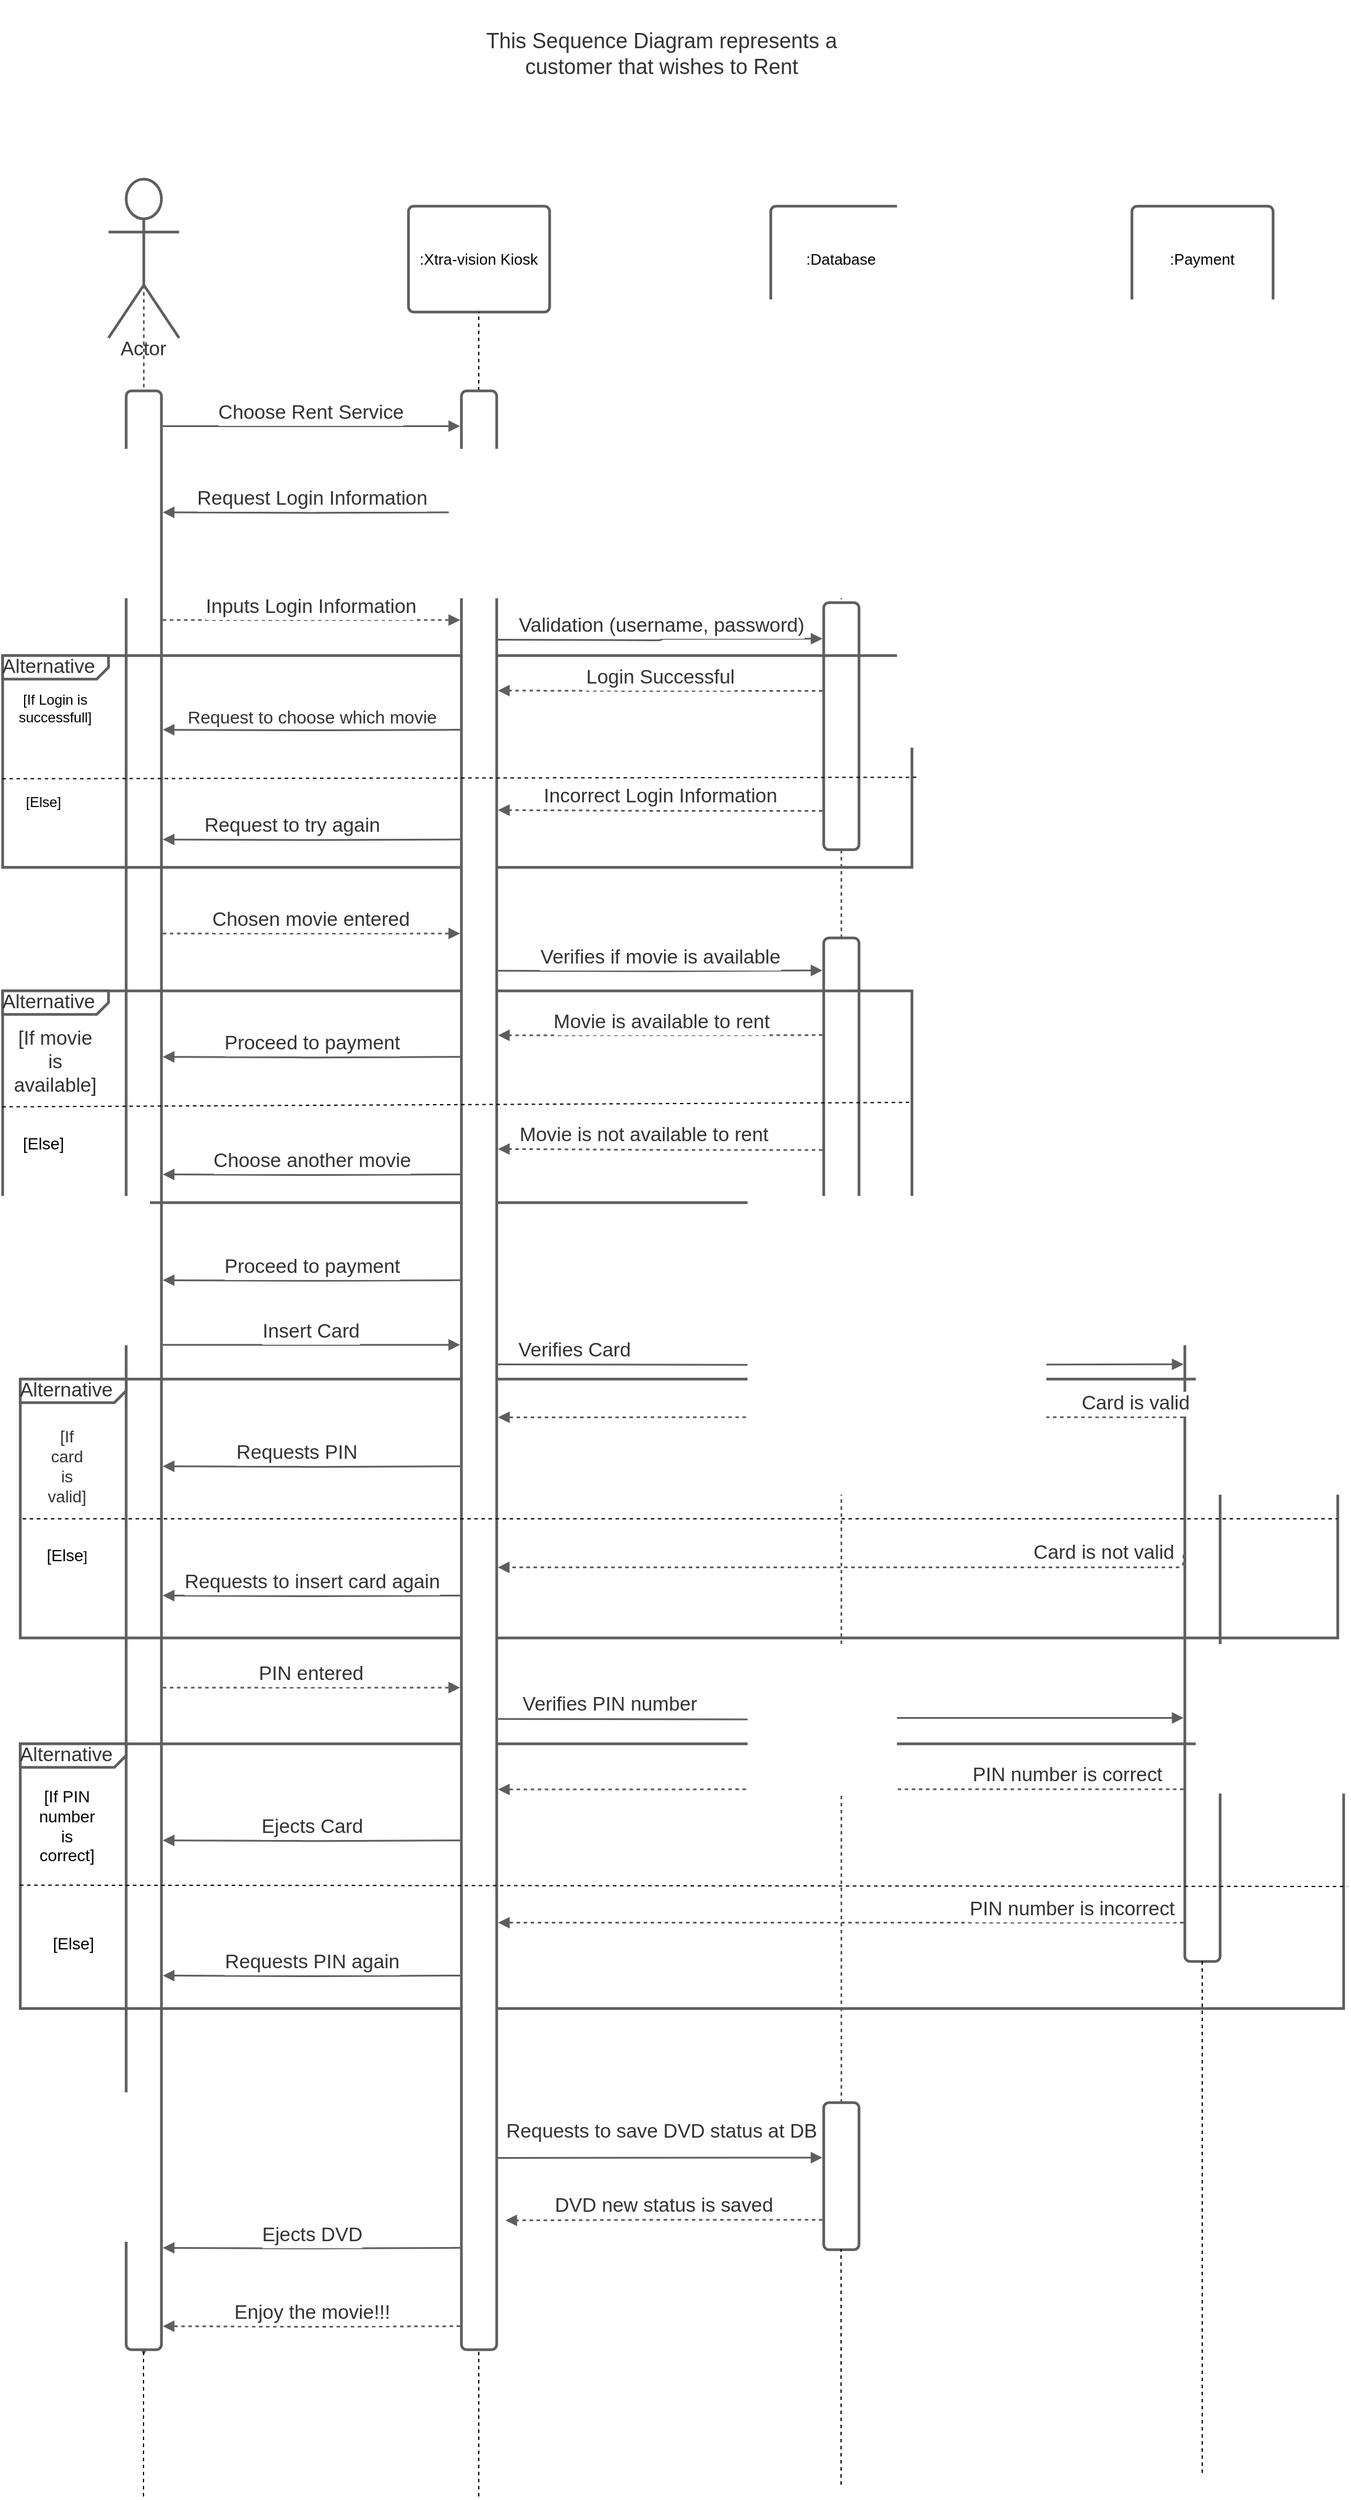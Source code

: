 <mxfile version="14.6.6" type="github">
  <diagram id="kgpKYQtTHZ0yAKxKKP6v" name="Page-1">
    <mxGraphModel dx="2156" dy="1626" grid="1" gridSize="10" guides="1" tooltips="1" connect="1" arrows="1" fold="1" page="1" pageScale="1" pageWidth="850" pageHeight="1100" math="0" shadow="0">
      <root>
        <mxCell id="0" />
        <mxCell id="1" parent="0" />
        <UserObject label="Actor" lucidchartObjectId="9_9w-782Yaau" id="YjInCq7FzNno5kgrVlnp-1">
          <mxCell style="html=1;overflow=block;blockSpacing=1;whiteSpace=wrap;shape=umlActor;labelPosition=center;verticalLabelPosition=bottom;verticalAlign=top;whiteSpace=nowrap;whiteSpace=wrap;fontSize=16.7;fontColor=#333333;spacing=0;strokeColor=#5e5e5e;strokeOpacity=100;rounded=1;absoluteArcSize=1;arcSize=9;strokeWidth=2.3;" vertex="1" parent="1">
            <mxGeometry x="-475" y="-930" width="60" height="135" as="geometry" />
          </mxCell>
        </UserObject>
        <UserObject label="" lucidchartObjectId="u.9whmpF.6Ha" id="YjInCq7FzNno5kgrVlnp-2">
          <mxCell style="html=1;jettySize=18;whiteSpace=wrap;fontSize=13;strokeColor=#5E5E5E;dashed=1;fixDash=1;strokeWidth=1.5;rounded=1;arcSize=12;edgeStyle=orthogonalEdgeStyle;startArrow=none;;endArrow=block;endFill=1;;" edge="1" parent="1">
            <mxGeometry width="100" height="100" relative="1" as="geometry">
              <Array as="points" />
              <mxPoint x="-445" y="-870" as="sourcePoint" />
              <mxPoint x="-445" y="920" as="targetPoint" />
            </mxGeometry>
          </mxCell>
        </UserObject>
        <UserObject label=":Xtra-vision Kiosk" lucidchartObjectId="v~9wE3uOgw.A" id="YjInCq7FzNno5kgrVlnp-3">
          <mxCell style="html=1;overflow=block;blockSpacing=1;whiteSpace=wrap;;whiteSpace=wrap;fontSize=13;spacing=3.8;strokeColor=#5e5e5e;strokeOpacity=100;rounded=1;absoluteArcSize=1;arcSize=9;strokeWidth=2.3;" vertex="1" parent="1">
            <mxGeometry x="-220" y="-907" width="120" height="90" as="geometry" />
          </mxCell>
        </UserObject>
        <UserObject label=":Database" lucidchartObjectId="z~9w75_wnmvG" id="YjInCq7FzNno5kgrVlnp-4">
          <mxCell style="html=1;overflow=block;blockSpacing=1;whiteSpace=wrap;;whiteSpace=wrap;fontSize=13;spacing=3.8;strokeColor=#5e5e5e;strokeOpacity=100;rounded=1;absoluteArcSize=1;arcSize=9;strokeWidth=2.3;" vertex="1" parent="1">
            <mxGeometry x="88" y="-907" width="120" height="90" as="geometry" />
          </mxCell>
        </UserObject>
        <UserObject label=":Payment" lucidchartObjectId="J~9wHdkp4-i1" id="YjInCq7FzNno5kgrVlnp-5">
          <mxCell style="html=1;overflow=block;blockSpacing=1;whiteSpace=wrap;;whiteSpace=wrap;fontSize=13;spacing=3.8;strokeColor=#5e5e5e;strokeOpacity=100;rounded=1;absoluteArcSize=1;arcSize=9;strokeWidth=2.3;" vertex="1" parent="1">
            <mxGeometry x="395" y="-907" width="120" height="90" as="geometry" />
          </mxCell>
        </UserObject>
        <UserObject label="" lucidchartObjectId="4~9wPDxjvOBf" id="YjInCq7FzNno5kgrVlnp-8">
          <mxCell style="html=1;jettySize=18;whiteSpace=wrap;fontSize=13;strokeColor=#5E5E5E;dashed=1;fixDash=1;strokeWidth=1.5;rounded=1;arcSize=12;edgeStyle=orthogonalEdgeStyle;startArrow=none;;endArrow=block;endFill=1;;exitX=0.5;exitY=1.013;exitPerimeter=0;" edge="1" parent="1" source="YjInCq7FzNno5kgrVlnp-5">
            <mxGeometry width="100" height="100" relative="1" as="geometry">
              <Array as="points" />
              <mxPoint x="455" y="580.909" as="targetPoint" />
            </mxGeometry>
          </mxCell>
        </UserObject>
        <UserObject label="" lucidchartObjectId="5~9wE0w-9JCQ" id="YjInCq7FzNno5kgrVlnp-9">
          <mxCell style="html=1;jettySize=18;whiteSpace=wrap;fontSize=13;strokeColor=#5E5E5E;dashed=1;fixDash=1;strokeWidth=1.5;rounded=1;arcSize=12;edgeStyle=orthogonalEdgeStyle;startArrow=none;;endArrow=block;endFill=1;;exitX=0.5;exitY=1.013;exitPerimeter=0;" edge="1" parent="1" source="YjInCq7FzNno5kgrVlnp-4">
            <mxGeometry width="100" height="100" relative="1" as="geometry">
              <Array as="points" />
              <mxPoint x="148" y="830" as="targetPoint" />
            </mxGeometry>
          </mxCell>
        </UserObject>
        <UserObject label="" lucidchartObjectId="Pf-wXJENqPYl" id="YjInCq7FzNno5kgrVlnp-10">
          <mxCell style="html=1;jettySize=18;whiteSpace=wrap;fontSize=13;strokeColor=#5E5E5E;strokeWidth=1.5;rounded=1;arcSize=12;edgeStyle=orthogonalEdgeStyle;startArrow=none;;endArrow=block;endFill=1;;exitX=1.038;exitY=0.018;exitPerimeter=0;entryX=-0.037;entryY=0.018;entryPerimeter=0;" edge="1" parent="1" source="YjInCq7FzNno5kgrVlnp-16">
            <mxGeometry width="100" height="100" relative="1" as="geometry">
              <Array as="points" />
              <mxPoint x="-176.11" y="-720.03" as="targetPoint" />
            </mxGeometry>
          </mxCell>
        </UserObject>
        <mxCell id="YjInCq7FzNno5kgrVlnp-11" value="Choose Rent Service" style="text;html=1;resizable=0;labelBackgroundColor=#ffffff;align=center;verticalAlign=middle;fontColor=#333333;;fontSize=16.7;" vertex="1" parent="YjInCq7FzNno5kgrVlnp-10">
          <mxGeometry relative="1" as="geometry">
            <mxPoint y="-11.5" as="offset" />
          </mxGeometry>
        </mxCell>
        <UserObject label="" lucidchartObjectId="Qg-w0~5pgMZX" id="YjInCq7FzNno5kgrVlnp-12">
          <mxCell style="html=1;jettySize=18;whiteSpace=wrap;fontSize=13;strokeColor=#5E5E5E;strokeWidth=1.5;rounded=1;arcSize=12;edgeStyle=orthogonalEdgeStyle;startArrow=none;;endArrow=block;endFill=1;;exitX=-0.037;exitY=0.062;exitPerimeter=0;entryX=1.038;entryY=0.062;entryPerimeter=0;" edge="1" parent="1" target="YjInCq7FzNno5kgrVlnp-16">
            <mxGeometry width="100" height="100" relative="1" as="geometry">
              <Array as="points" />
              <mxPoint x="-176.11" y="-646.77" as="sourcePoint" />
            </mxGeometry>
          </mxCell>
        </UserObject>
        <mxCell id="YjInCq7FzNno5kgrVlnp-13" value="Request Login Information" style="text;html=1;resizable=0;labelBackgroundColor=#ffffff;align=center;verticalAlign=middle;fontColor=#333333;;fontSize=16.7;" vertex="1" parent="YjInCq7FzNno5kgrVlnp-12">
          <mxGeometry relative="1" as="geometry">
            <mxPoint y="-11.5" as="offset" />
          </mxGeometry>
        </mxCell>
        <UserObject label="" lucidchartObjectId="oh-wNAVqxnxr" id="YjInCq7FzNno5kgrVlnp-14">
          <mxCell style="html=1;jettySize=18;whiteSpace=wrap;fontSize=13;strokeColor=#5E5E5E;dashed=1;fixDash=1;strokeWidth=1.5;rounded=1;arcSize=12;edgeStyle=orthogonalEdgeStyle;startArrow=none;;endArrow=block;endFill=1;;exitX=1.038;exitY=0.117;exitPerimeter=0;entryX=-0.037;entryY=0.117;entryPerimeter=0;" edge="1" parent="1" source="YjInCq7FzNno5kgrVlnp-16">
            <mxGeometry width="100" height="100" relative="1" as="geometry">
              <Array as="points" />
              <mxPoint x="-176.11" y="-555.195" as="targetPoint" />
            </mxGeometry>
          </mxCell>
        </UserObject>
        <mxCell id="YjInCq7FzNno5kgrVlnp-15" value="Inputs Login Information" style="text;html=1;resizable=0;labelBackgroundColor=#ffffff;align=center;verticalAlign=middle;fontColor=#333333;;fontSize=16.7;" vertex="1" parent="YjInCq7FzNno5kgrVlnp-14">
          <mxGeometry relative="1" as="geometry">
            <mxPoint y="-11.5" as="offset" />
          </mxGeometry>
        </mxCell>
        <UserObject label="" lucidchartObjectId="Qi-wgS~6JV0-" id="YjInCq7FzNno5kgrVlnp-16">
          <mxCell style="html=1;overflow=block;blockSpacing=1;whiteSpace=wrap;;whiteSpace=wrap;fontSize=13;spacing=0;strokeColor=#5e5e5e;strokeOpacity=100;rounded=1;absoluteArcSize=1;arcSize=9;strokeWidth=2.3;" vertex="1" parent="1">
            <mxGeometry x="-460" y="-750" width="30" height="1665" as="geometry" />
          </mxCell>
        </UserObject>
        <UserObject label="" lucidchartObjectId="~k-w8tPIJxp0" id="YjInCq7FzNno5kgrVlnp-18">
          <mxCell style="html=1;jettySize=18;whiteSpace=wrap;fontSize=13;strokeColor=#5E5E5E;strokeWidth=1.5;rounded=1;arcSize=12;edgeStyle=orthogonalEdgeStyle;startArrow=none;;endArrow=block;endFill=1;;exitX=1.038;exitY=0.127;exitPerimeter=0;entryX=-0.037;entryY=0.146;entryPerimeter=0;" edge="1" parent="1" target="YjInCq7FzNno5kgrVlnp-20">
            <mxGeometry width="100" height="100" relative="1" as="geometry">
              <Array as="points" />
              <mxPoint x="-143.86" y="-538.545" as="sourcePoint" />
            </mxGeometry>
          </mxCell>
        </UserObject>
        <mxCell id="YjInCq7FzNno5kgrVlnp-19" value="Validation (username, password)" style="text;html=1;resizable=0;labelBackgroundColor=#ffffff;align=center;verticalAlign=middle;fontColor=#333333;;fontSize=16.7;" vertex="1" parent="YjInCq7FzNno5kgrVlnp-18">
          <mxGeometry relative="1" as="geometry">
            <mxPoint y="-12.295" as="offset" />
          </mxGeometry>
        </mxCell>
        <UserObject label="" lucidchartObjectId="hl-wODaBG6vW" id="YjInCq7FzNno5kgrVlnp-20">
          <mxCell style="html=1;overflow=block;blockSpacing=1;whiteSpace=wrap;;whiteSpace=wrap;fontSize=13;spacing=0;strokeColor=#5e5e5e;strokeOpacity=100;rounded=1;absoluteArcSize=1;arcSize=9;strokeWidth=2.3;" vertex="1" parent="1">
            <mxGeometry x="133" y="-570" width="30" height="210" as="geometry" />
          </mxCell>
        </UserObject>
        <UserObject label="" lucidchartObjectId="0u-wB_xqbH2T" id="YjInCq7FzNno5kgrVlnp-21">
          <mxCell style="html=1;jettySize=18;whiteSpace=wrap;fontSize=13;strokeColor=#5E5E5E;dashed=1;fixDash=1;strokeWidth=1.5;rounded=1;arcSize=12;edgeStyle=orthogonalEdgeStyle;startArrow=none;;endArrow=block;endFill=1;;exitX=-0.037;exitY=0.357;exitPerimeter=0;entryX=1.038;entryY=0.153;entryPerimeter=0;" edge="1" parent="1" source="YjInCq7FzNno5kgrVlnp-20">
            <mxGeometry width="100" height="100" relative="1" as="geometry">
              <Array as="points" />
              <mxPoint x="-143.86" y="-495.255" as="targetPoint" />
            </mxGeometry>
          </mxCell>
        </UserObject>
        <mxCell id="YjInCq7FzNno5kgrVlnp-22" value="Login Successful" style="text;html=1;resizable=0;labelBackgroundColor=#ffffff;align=center;verticalAlign=middle;fontColor=#333333;;fontSize=16.7;" vertex="1" parent="YjInCq7FzNno5kgrVlnp-21">
          <mxGeometry relative="1" as="geometry">
            <mxPoint y="-11.725" as="offset" />
          </mxGeometry>
        </mxCell>
        <UserObject label="&lt;font style=&quot;font-size: 18px&quot;&gt;This Sequence Diagram represents a customer that wishes to Rent&lt;/font&gt;" lucidchartObjectId="bA-wafsXqQEm" id="YjInCq7FzNno5kgrVlnp-23">
          <mxCell style="html=1;overflow=block;blockSpacing=1;whiteSpace=wrap;;whiteSpace=wrap;fontSize=16.7;fontColor=#333333;spacing=3.8;strokeOpacity=0;fillOpacity=0;rounded=1;absoluteArcSize=1;arcSize=9;fillColor=#ffffff;strokeWidth=2.3;" vertex="1" parent="1">
            <mxGeometry x="-172" y="-1080" width="335" height="88" as="geometry" />
          </mxCell>
        </UserObject>
        <UserObject label="" lucidchartObjectId="lC-wPXK1LYcp" id="YjInCq7FzNno5kgrVlnp-24">
          <mxCell style="html=1;jettySize=18;whiteSpace=wrap;fontSize=13;strokeColor=#5E5E5E;strokeWidth=1.5;rounded=1;arcSize=12;edgeStyle=orthogonalEdgeStyle;startArrow=none;;endArrow=block;endFill=1;;exitX=-0.037;exitY=0.173;exitPerimeter=0;entryX=1.038;entryY=0.173;entryPerimeter=0;" edge="1" parent="1" target="YjInCq7FzNno5kgrVlnp-16">
            <mxGeometry width="100" height="100" relative="1" as="geometry">
              <Array as="points" />
              <mxPoint x="-176.11" y="-461.955" as="sourcePoint" />
            </mxGeometry>
          </mxCell>
        </UserObject>
        <mxCell id="YjInCq7FzNno5kgrVlnp-25" value="Request to choose which movie" style="text;html=1;resizable=0;labelBackgroundColor=#ffffff;align=center;verticalAlign=middle;fontColor=#333333;;fontSize=15;" vertex="1" parent="YjInCq7FzNno5kgrVlnp-24">
          <mxGeometry relative="1" as="geometry">
            <mxPoint y="-11.5" as="offset" />
          </mxGeometry>
        </mxCell>
        <UserObject label="Alternative" lucidchartObjectId="aD-wXYarCy~Q" id="YjInCq7FzNno5kgrVlnp-26">
          <mxCell style="html=1;overflow=block;blockSpacing=1;whiteSpace=wrap;shape=mxgraph.sysml.package2;xSize=90;overflow=fill;whiteSpace=wrap;fontSize=16.7;fontColor=#333333;align=left;spacing=0;strokeColor=#5e5e5e;strokeOpacity=100;rounded=1;absoluteArcSize=1;arcSize=9;strokeWidth=2.3;" vertex="1" parent="1">
            <mxGeometry x="-565" y="-525" width="773" height="180" as="geometry" />
          </mxCell>
        </UserObject>
        <UserObject label="" lucidchartObjectId="nF-wv4am~fiK" id="YjInCq7FzNno5kgrVlnp-27">
          <mxCell style="html=1;jettySize=18;whiteSpace=wrap;fontSize=13;strokeColor=#5E5E5E;dashed=1;fixDash=1;strokeWidth=1.5;rounded=1;arcSize=12;edgeStyle=orthogonalEdgeStyle;startArrow=none;;endArrow=block;endFill=1;;exitX=-0.037;exitY=0.843;exitPerimeter=0;entryX=1.038;entryY=0.214;entryPerimeter=0;" edge="1" parent="1" source="YjInCq7FzNno5kgrVlnp-20">
            <mxGeometry width="100" height="100" relative="1" as="geometry">
              <Array as="points" />
              <mxPoint x="-143.86" y="-393.69" as="targetPoint" />
            </mxGeometry>
          </mxCell>
        </UserObject>
        <mxCell id="YjInCq7FzNno5kgrVlnp-28" value="Incorrect Login Information" style="text;html=1;resizable=0;labelBackgroundColor=#ffffff;align=center;verticalAlign=middle;fontColor=#333333;;fontSize=16.7;" vertex="1" parent="YjInCq7FzNno5kgrVlnp-27">
          <mxGeometry relative="1" as="geometry">
            <mxPoint y="-12.22" as="offset" />
          </mxGeometry>
        </mxCell>
        <UserObject label="" lucidchartObjectId="0F-w57s99xE0" id="YjInCq7FzNno5kgrVlnp-29">
          <mxCell style="html=1;jettySize=18;whiteSpace=wrap;fontSize=13;strokeColor=#5E5E5E;strokeWidth=1.5;rounded=1;arcSize=12;edgeStyle=orthogonalEdgeStyle;startArrow=none;;endArrow=block;endFill=1;;exitX=-0.037;exitY=0.229;exitPerimeter=0;entryX=1.038;entryY=0.229;entryPerimeter=0;" edge="1" parent="1" target="YjInCq7FzNno5kgrVlnp-16">
            <mxGeometry width="100" height="100" relative="1" as="geometry">
              <Array as="points" />
              <mxPoint x="-176.11" y="-368.715" as="sourcePoint" />
            </mxGeometry>
          </mxCell>
        </UserObject>
        <mxCell id="YjInCq7FzNno5kgrVlnp-30" value="Request to try again" style="text;html=1;resizable=0;labelBackgroundColor=#ffffff;align=center;verticalAlign=middle;fontColor=#333333;;fontSize=16.7;" vertex="1" parent="YjInCq7FzNno5kgrVlnp-29">
          <mxGeometry x="0.132" relative="1" as="geometry">
            <mxPoint y="-11.5" as="offset" />
          </mxGeometry>
        </mxCell>
        <UserObject label="" lucidchartObjectId="6E~wUumvcBpr" id="YjInCq7FzNno5kgrVlnp-31">
          <mxCell style="html=1;jettySize=18;whiteSpace=wrap;fontSize=13;strokeColor=#5E5E5E;dashed=1;fixDash=1;strokeWidth=1.5;rounded=1;arcSize=12;edgeStyle=orthogonalEdgeStyle;startArrow=none;;endArrow=block;endFill=1;;exitX=1.038;exitY=0.277;exitPerimeter=0;entryX=-0.037;entryY=0.277;entryPerimeter=0;" edge="1" parent="1" source="YjInCq7FzNno5kgrVlnp-16">
            <mxGeometry width="100" height="100" relative="1" as="geometry">
              <Array as="points" />
              <mxPoint x="-176.11" y="-288.795" as="targetPoint" />
            </mxGeometry>
          </mxCell>
        </UserObject>
        <mxCell id="YjInCq7FzNno5kgrVlnp-32" value="Chosen movie entered" style="text;html=1;resizable=0;labelBackgroundColor=#ffffff;align=center;verticalAlign=middle;fontColor=#333333;;fontSize=16.7;" vertex="1" parent="YjInCq7FzNno5kgrVlnp-31">
          <mxGeometry relative="1" as="geometry">
            <mxPoint y="-11.5" as="offset" />
          </mxGeometry>
        </mxCell>
        <UserObject label="" lucidchartObjectId="fH~w.xib~mgK" id="YjInCq7FzNno5kgrVlnp-33">
          <mxCell style="html=1;overflow=block;blockSpacing=1;whiteSpace=wrap;;whiteSpace=wrap;fontSize=13;spacing=0;strokeColor=#5e5e5e;strokeOpacity=100;rounded=1;absoluteArcSize=1;arcSize=9;strokeWidth=2.3;" vertex="1" parent="1">
            <mxGeometry x="133" y="-285" width="30" height="240" as="geometry" />
          </mxCell>
        </UserObject>
        <UserObject label="" lucidchartObjectId="JH~weKY2V0Eh" id="YjInCq7FzNno5kgrVlnp-34">
          <mxCell style="html=1;jettySize=18;whiteSpace=wrap;fontSize=13;strokeColor=#5E5E5E;strokeWidth=1.5;rounded=1;arcSize=12;edgeStyle=orthogonalEdgeStyle;startArrow=none;;endArrow=block;endFill=1;;exitX=1.038;exitY=0.296;exitPerimeter=0;entryX=-0.037;entryY=0.115;entryPerimeter=0;" edge="1" parent="1" target="YjInCq7FzNno5kgrVlnp-33">
            <mxGeometry width="100" height="100" relative="1" as="geometry">
              <Array as="points" />
              <mxPoint x="-143.86" y="-257.16" as="sourcePoint" />
            </mxGeometry>
          </mxCell>
        </UserObject>
        <mxCell id="YjInCq7FzNno5kgrVlnp-35" value="Verifies if movie is available " style="text;html=1;resizable=0;labelBackgroundColor=#ffffff;align=center;verticalAlign=middle;fontColor=#333333;;fontSize=16.7;" vertex="1" parent="YjInCq7FzNno5kgrVlnp-34">
          <mxGeometry relative="1" as="geometry">
            <mxPoint y="-11.74" as="offset" />
          </mxGeometry>
        </mxCell>
        <UserObject label="" lucidchartObjectId="xJ~wKqACJcc8" id="YjInCq7FzNno5kgrVlnp-36">
          <mxCell style="html=1;jettySize=18;whiteSpace=wrap;fontSize=13;strokeColor=#5E5E5E;dashed=1;fixDash=1;strokeWidth=1.5;rounded=1;arcSize=12;edgeStyle=orthogonalEdgeStyle;startArrow=none;;endArrow=block;endFill=1;;exitX=-0.037;exitY=0.344;exitPerimeter=0;entryX=1.038;entryY=0.329;entryPerimeter=0;" edge="1" parent="1" source="YjInCq7FzNno5kgrVlnp-33">
            <mxGeometry width="100" height="100" relative="1" as="geometry">
              <Array as="points" />
              <mxPoint x="-143.86" y="-202.215" as="targetPoint" />
            </mxGeometry>
          </mxCell>
        </UserObject>
        <mxCell id="YjInCq7FzNno5kgrVlnp-37" value="Movie is available to rent" style="text;html=1;resizable=0;labelBackgroundColor=#ffffff;align=center;verticalAlign=middle;fontColor=#333333;;fontSize=16.7;" vertex="1" parent="YjInCq7FzNno5kgrVlnp-36">
          <mxGeometry relative="1" as="geometry">
            <mxPoint y="-11.725" as="offset" />
          </mxGeometry>
        </mxCell>
        <UserObject label="" lucidchartObjectId="bK~w7Ken6ntk" id="YjInCq7FzNno5kgrVlnp-38">
          <mxCell style="html=1;jettySize=18;whiteSpace=wrap;fontSize=13;strokeColor=#5E5E5E;strokeWidth=1.5;rounded=1;arcSize=12;edgeStyle=orthogonalEdgeStyle;startArrow=none;;endArrow=block;endFill=1;;exitX=-0.037;exitY=0.34;exitPerimeter=0;entryX=1.038;entryY=0.34;entryPerimeter=0;" edge="1" parent="1" target="YjInCq7FzNno5kgrVlnp-16">
            <mxGeometry width="100" height="100" relative="1" as="geometry">
              <Array as="points" />
              <mxPoint x="-176.11" y="-183.9" as="sourcePoint" />
            </mxGeometry>
          </mxCell>
        </UserObject>
        <mxCell id="YjInCq7FzNno5kgrVlnp-39" value="Proceed to payment" style="text;html=1;resizable=0;labelBackgroundColor=#ffffff;align=center;verticalAlign=middle;fontColor=#333333;;fontSize=16.7;" vertex="1" parent="YjInCq7FzNno5kgrVlnp-38">
          <mxGeometry relative="1" as="geometry">
            <mxPoint y="-11.5" as="offset" />
          </mxGeometry>
        </mxCell>
        <UserObject label="Alternative" lucidchartObjectId="3K~wboFj51RD" id="YjInCq7FzNno5kgrVlnp-40">
          <mxCell style="html=1;overflow=block;blockSpacing=1;whiteSpace=wrap;shape=mxgraph.sysml.package2;xSize=90;overflow=fill;whiteSpace=wrap;fontSize=16.7;fontColor=#333333;align=left;spacing=0;strokeColor=#5e5e5e;strokeOpacity=100;rounded=1;absoluteArcSize=1;arcSize=9;strokeWidth=2.3;" vertex="1" parent="1">
            <mxGeometry x="-565" y="-240" width="773" height="180" as="geometry" />
          </mxCell>
        </UserObject>
        <UserObject label="" lucidchartObjectId="~L~w55kyzB.O" id="YjInCq7FzNno5kgrVlnp-41">
          <mxCell style="html=1;jettySize=18;whiteSpace=wrap;fontSize=13;strokeColor=#5E5E5E;dashed=1;fixDash=1;strokeWidth=1.5;rounded=1;arcSize=12;edgeStyle=orthogonalEdgeStyle;startArrow=none;;endArrow=block;endFill=1;;exitX=-0.038;exitY=0.751;exitPerimeter=0;entryX=1.038;entryY=0.387;entryPerimeter=0;" edge="1" parent="1" source="YjInCq7FzNno5kgrVlnp-33">
            <mxGeometry width="100" height="100" relative="1" as="geometry">
              <Array as="points" />
              <mxPoint x="-143.86" y="-105.645" as="targetPoint" />
            </mxGeometry>
          </mxCell>
        </UserObject>
        <mxCell id="YjInCq7FzNno5kgrVlnp-42" value="Movie is not available to rent" style="text;html=1;resizable=0;labelBackgroundColor=#ffffff;align=center;verticalAlign=middle;fontColor=#333333;;fontSize=16.7;" vertex="1" parent="YjInCq7FzNno5kgrVlnp-41">
          <mxGeometry x="0.1" relative="1" as="geometry">
            <mxPoint y="-12.385" as="offset" />
          </mxGeometry>
        </mxCell>
        <UserObject label="" lucidchartObjectId="IM~wwq._YTGL" id="YjInCq7FzNno5kgrVlnp-43">
          <mxCell style="html=1;jettySize=18;whiteSpace=wrap;fontSize=13;strokeColor=#5E5E5E;strokeWidth=1.5;rounded=1;arcSize=12;edgeStyle=orthogonalEdgeStyle;startArrow=none;;endArrow=block;endFill=1;;exitX=-0.037;exitY=0.4;exitPerimeter=0;entryX=1.038;entryY=0.4;entryPerimeter=0;" edge="1" parent="1" target="YjInCq7FzNno5kgrVlnp-16">
            <mxGeometry width="100" height="100" relative="1" as="geometry">
              <Array as="points" />
              <mxPoint x="-176.11" y="-84.0" as="sourcePoint" />
            </mxGeometry>
          </mxCell>
        </UserObject>
        <mxCell id="YjInCq7FzNno5kgrVlnp-44" value="Choose another movie" style="text;html=1;resizable=0;labelBackgroundColor=#ffffff;align=center;verticalAlign=middle;fontColor=#333333;;fontSize=16.7;" vertex="1" parent="YjInCq7FzNno5kgrVlnp-43">
          <mxGeometry relative="1" as="geometry">
            <mxPoint y="-11.5" as="offset" />
          </mxGeometry>
        </mxCell>
        <UserObject label="" lucidchartObjectId="YR~wuVfenJom" id="YjInCq7FzNno5kgrVlnp-45">
          <mxCell style="html=1;overflow=block;blockSpacing=1;whiteSpace=wrap;;whiteSpace=wrap;fontSize=13;spacing=0;strokeColor=#5e5e5e;strokeOpacity=100;rounded=1;absoluteArcSize=1;arcSize=9;strokeWidth=2.3;" vertex="1" parent="1">
            <mxGeometry x="440" y="-15" width="30" height="600" as="geometry" />
          </mxCell>
        </UserObject>
        <UserObject label="" lucidchartObjectId="ZW~wl5q4jIj2" id="YjInCq7FzNno5kgrVlnp-46">
          <mxCell style="html=1;jettySize=18;whiteSpace=wrap;fontSize=13;strokeColor=#5E5E5E;strokeWidth=1.5;rounded=1;arcSize=12;edgeStyle=orthogonalEdgeStyle;startArrow=none;;endArrow=block;endFill=1;;exitX=-0.037;exitY=0.454;exitPerimeter=0;entryX=1.038;entryY=0.454;entryPerimeter=0;" edge="1" parent="1" target="YjInCq7FzNno5kgrVlnp-16">
            <mxGeometry width="100" height="100" relative="1" as="geometry">
              <Array as="points" />
              <mxPoint x="-176.11" y="5.91" as="sourcePoint" />
            </mxGeometry>
          </mxCell>
        </UserObject>
        <mxCell id="YjInCq7FzNno5kgrVlnp-47" value="Proceed to payment" style="text;html=1;resizable=0;labelBackgroundColor=#ffffff;align=center;verticalAlign=middle;fontColor=#333333;;fontSize=16.7;" vertex="1" parent="YjInCq7FzNno5kgrVlnp-46">
          <mxGeometry relative="1" as="geometry">
            <mxPoint y="-11.5" as="offset" />
          </mxGeometry>
        </mxCell>
        <UserObject label="" lucidchartObjectId="iX~wwtWk2rkA" id="YjInCq7FzNno5kgrVlnp-48">
          <mxCell style="html=1;jettySize=18;whiteSpace=wrap;fontSize=13;strokeColor=#5E5E5E;strokeWidth=1.5;rounded=1;arcSize=12;edgeStyle=orthogonalEdgeStyle;startArrow=none;;endArrow=block;endFill=1;;exitX=1.038;exitY=0.487;exitPerimeter=0;entryX=-0.037;entryY=0.487;entryPerimeter=0;" edge="1" parent="1" source="YjInCq7FzNno5kgrVlnp-16">
            <mxGeometry width="100" height="100" relative="1" as="geometry">
              <Array as="points" />
              <mxPoint x="-176.11" y="60.855" as="targetPoint" />
            </mxGeometry>
          </mxCell>
        </UserObject>
        <mxCell id="YjInCq7FzNno5kgrVlnp-49" value="Insert Card" style="text;html=1;resizable=0;labelBackgroundColor=#ffffff;align=center;verticalAlign=middle;fontColor=#333333;;fontSize=16.7;" vertex="1" parent="YjInCq7FzNno5kgrVlnp-48">
          <mxGeometry relative="1" as="geometry">
            <mxPoint y="-11.5" as="offset" />
          </mxGeometry>
        </mxCell>
        <UserObject label="" lucidchartObjectId="7X~wE3h9DxwC" id="YjInCq7FzNno5kgrVlnp-50">
          <mxCell style="html=1;jettySize=18;whiteSpace=wrap;fontSize=13;strokeColor=#5E5E5E;strokeWidth=1.5;rounded=1;arcSize=12;edgeStyle=orthogonalEdgeStyle;startArrow=none;;endArrow=block;endFill=1;;exitX=1.038;exitY=0.497;exitPerimeter=0;entryX=-0.037;entryY=0.154;entryPerimeter=0;" edge="1" parent="1" target="YjInCq7FzNno5kgrVlnp-45">
            <mxGeometry width="100" height="100" relative="1" as="geometry">
              <Array as="points" />
              <mxPoint x="-143.86" y="77.505" as="sourcePoint" />
            </mxGeometry>
          </mxCell>
        </UserObject>
        <mxCell id="YjInCq7FzNno5kgrVlnp-51" value="Verifies Card" style="text;html=1;resizable=0;labelBackgroundColor=#ffffff;align=center;verticalAlign=middle;fontColor=#333333;;fontSize=16.7;" vertex="1" parent="YjInCq7FzNno5kgrVlnp-50">
          <mxGeometry x="-0.779" relative="1" as="geometry">
            <mxPoint y="-11.605" as="offset" />
          </mxGeometry>
        </mxCell>
        <UserObject label="" lucidchartObjectId="xY~wrSp.H-TZ" id="YjInCq7FzNno5kgrVlnp-52">
          <mxCell style="html=1;jettySize=18;whiteSpace=wrap;fontSize=13;strokeColor=#5E5E5E;dashed=1;fixDash=1;strokeWidth=1.5;rounded=1;arcSize=12;edgeStyle=orthogonalEdgeStyle;startArrow=none;;endArrow=block;endFill=1;;exitX=-0.037;exitY=0.229;exitPerimeter=0;entryX=1.038;entryY=0.524;entryPerimeter=0;" edge="1" parent="1" source="YjInCq7FzNno5kgrVlnp-45">
            <mxGeometry width="100" height="100" relative="1" as="geometry">
              <Array as="points" />
              <mxPoint x="-143.86" y="122.46" as="targetPoint" />
            </mxGeometry>
          </mxCell>
        </UserObject>
        <mxCell id="YjInCq7FzNno5kgrVlnp-53" value="Card is valid" style="text;html=1;resizable=0;labelBackgroundColor=#ffffff;align=center;verticalAlign=middle;fontColor=#333333;;fontSize=16.7;" vertex="1" parent="YjInCq7FzNno5kgrVlnp-52">
          <mxGeometry x="-0.859" relative="1" as="geometry">
            <mxPoint y="-11.56" as="offset" />
          </mxGeometry>
        </mxCell>
        <UserObject label="" lucidchartObjectId="F3~wS53R.gRu" id="YjInCq7FzNno5kgrVlnp-54">
          <mxCell style="html=1;jettySize=18;whiteSpace=wrap;fontSize=13;strokeColor=#5E5E5E;strokeWidth=1.5;rounded=1;arcSize=12;edgeStyle=orthogonalEdgeStyle;startArrow=none;;endArrow=block;endFill=1;;exitX=-0.037;exitY=0.549;exitPerimeter=0;entryX=1.038;entryY=0.549;entryPerimeter=0;" edge="1" parent="1" target="YjInCq7FzNno5kgrVlnp-16">
            <mxGeometry width="100" height="100" relative="1" as="geometry">
              <Array as="points" />
              <mxPoint x="-176.11" y="164.085" as="sourcePoint" />
            </mxGeometry>
          </mxCell>
        </UserObject>
        <mxCell id="YjInCq7FzNno5kgrVlnp-55" value="Requests PIN" style="text;html=1;resizable=0;labelBackgroundColor=#ffffff;align=center;verticalAlign=middle;fontColor=#333333;;fontSize=16.7;" vertex="1" parent="YjInCq7FzNno5kgrVlnp-54">
          <mxGeometry x="0.107" relative="1" as="geometry">
            <mxPoint y="-11.5" as="offset" />
          </mxGeometry>
        </mxCell>
        <UserObject label="Alternative" lucidchartObjectId="a4~w1sAq57L." id="YjInCq7FzNno5kgrVlnp-56">
          <mxCell style="html=1;overflow=block;blockSpacing=1;whiteSpace=wrap;shape=mxgraph.sysml.package2;xSize=90;overflow=fill;whiteSpace=wrap;fontSize=16.7;fontColor=#333333;align=left;spacing=0;strokeColor=#5e5e5e;strokeOpacity=100;rounded=1;absoluteArcSize=1;arcSize=9;strokeWidth=2.3;" vertex="1" parent="1">
            <mxGeometry x="-550" y="90" width="1120" height="220" as="geometry" />
          </mxCell>
        </UserObject>
        <UserObject label="" lucidchartObjectId="J4~wa3uGmMQg" id="YjInCq7FzNno5kgrVlnp-57">
          <mxCell style="html=1;jettySize=18;whiteSpace=wrap;fontSize=13;strokeColor=#5E5E5E;dashed=1;fixDash=1;strokeWidth=1.5;rounded=1;arcSize=12;edgeStyle=orthogonalEdgeStyle;startArrow=none;;endArrow=block;endFill=1;;exitX=-0.037;exitY=0.424;exitPerimeter=0;" edge="1" parent="1" source="YjInCq7FzNno5kgrVlnp-45">
            <mxGeometry width="100" height="100" relative="1" as="geometry">
              <Array as="points">
                <mxPoint x="439" y="250" />
              </Array>
              <mxPoint x="-144" y="250" as="targetPoint" />
            </mxGeometry>
          </mxCell>
        </UserObject>
        <mxCell id="YjInCq7FzNno5kgrVlnp-58" value="Card is not valid" style="text;html=1;resizable=0;labelBackgroundColor=#ffffff;align=center;verticalAlign=middle;fontColor=#333333;;fontSize=16.7;" vertex="1" parent="YjInCq7FzNno5kgrVlnp-57">
          <mxGeometry x="-0.777" relative="1" as="geometry">
            <mxPoint x="-13" y="-12" as="offset" />
          </mxGeometry>
        </mxCell>
        <UserObject label="" lucidchartObjectId="j5~wgH0q3EIZ" id="YjInCq7FzNno5kgrVlnp-59">
          <mxCell style="html=1;jettySize=18;whiteSpace=wrap;fontSize=13;strokeColor=#5E5E5E;strokeWidth=1.5;rounded=1;arcSize=12;edgeStyle=orthogonalEdgeStyle;startArrow=none;;endArrow=block;endFill=1;;exitX=-0.037;exitY=0.615;exitPerimeter=0;entryX=1.038;entryY=0.615;entryPerimeter=0;" edge="1" parent="1" target="YjInCq7FzNno5kgrVlnp-16">
            <mxGeometry width="100" height="100" relative="1" as="geometry">
              <Array as="points" />
              <mxPoint x="-176.11" y="273.975" as="sourcePoint" />
            </mxGeometry>
          </mxCell>
        </UserObject>
        <mxCell id="YjInCq7FzNno5kgrVlnp-60" value="Requests to insert card again" style="text;html=1;resizable=0;labelBackgroundColor=#ffffff;align=center;verticalAlign=middle;fontColor=#333333;;fontSize=16.7;" vertex="1" parent="YjInCq7FzNno5kgrVlnp-59">
          <mxGeometry relative="1" as="geometry">
            <mxPoint y="-11.5" as="offset" />
          </mxGeometry>
        </mxCell>
        <UserObject label="" lucidchartObjectId="Q6~wFbMCy4NI" id="YjInCq7FzNno5kgrVlnp-61">
          <mxCell style="html=1;jettySize=18;whiteSpace=wrap;fontSize=13;strokeColor=#5E5E5E;dashed=1;fixDash=1;strokeWidth=1.5;rounded=1;arcSize=12;edgeStyle=orthogonalEdgeStyle;startArrow=none;;endArrow=block;endFill=1;;exitX=1.038;exitY=0.662;exitPerimeter=0;entryX=-0.037;entryY=0.662;entryPerimeter=0;" edge="1" parent="1" source="YjInCq7FzNno5kgrVlnp-16">
            <mxGeometry width="100" height="100" relative="1" as="geometry">
              <Array as="points" />
              <mxPoint x="-176.11" y="352.23" as="targetPoint" />
            </mxGeometry>
          </mxCell>
        </UserObject>
        <mxCell id="YjInCq7FzNno5kgrVlnp-62" value="PIN entered" style="text;html=1;resizable=0;labelBackgroundColor=#ffffff;align=center;verticalAlign=middle;fontColor=#333333;;fontSize=16.7;" vertex="1" parent="YjInCq7FzNno5kgrVlnp-61">
          <mxGeometry relative="1" as="geometry">
            <mxPoint y="-11.5" as="offset" />
          </mxGeometry>
        </mxCell>
        <UserObject label="" lucidchartObjectId="m8~wVRhVfkbT" id="YjInCq7FzNno5kgrVlnp-63">
          <mxCell style="html=1;jettySize=18;whiteSpace=wrap;fontSize=13;strokeColor=#5E5E5E;strokeWidth=1.5;rounded=1;arcSize=12;edgeStyle=orthogonalEdgeStyle;startArrow=none;;endArrow=block;endFill=1;;exitX=1.038;exitY=0.678;exitPerimeter=0;entryX=-0.037;entryY=0.655;entryPerimeter=0;" edge="1" parent="1" target="YjInCq7FzNno5kgrVlnp-45">
            <mxGeometry width="100" height="100" relative="1" as="geometry">
              <Array as="points" />
              <mxPoint x="-143.86" y="378.87" as="sourcePoint" />
            </mxGeometry>
          </mxCell>
        </UserObject>
        <mxCell id="YjInCq7FzNno5kgrVlnp-64" value="Verifies PIN number" style="text;html=1;resizable=0;labelBackgroundColor=#ffffff;align=center;verticalAlign=middle;fontColor=#333333;;fontSize=16.7;" vertex="1" parent="YjInCq7FzNno5kgrVlnp-63">
          <mxGeometry x="-0.677" relative="1" as="geometry">
            <mxPoint y="-12.37" as="offset" />
          </mxGeometry>
        </mxCell>
        <UserObject label="" lucidchartObjectId="q9~wgoi3ZzFb" id="YjInCq7FzNno5kgrVlnp-65">
          <mxCell style="html=1;jettySize=18;whiteSpace=wrap;fontSize=13;strokeColor=#5E5E5E;dashed=1;fixDash=1;strokeWidth=1.5;rounded=1;arcSize=12;edgeStyle=orthogonalEdgeStyle;startArrow=none;;endArrow=block;endFill=1;;exitX=-0.037;exitY=0.756;exitPerimeter=0;entryX=1.038;entryY=0.714;entryPerimeter=0;" edge="1" parent="1" source="YjInCq7FzNno5kgrVlnp-45">
            <mxGeometry width="100" height="100" relative="1" as="geometry">
              <Array as="points" />
              <mxPoint x="-143.86" y="438.81" as="targetPoint" />
            </mxGeometry>
          </mxCell>
        </UserObject>
        <mxCell id="YjInCq7FzNno5kgrVlnp-66" value="PIN number is correct" style="text;html=1;resizable=0;labelBackgroundColor=#ffffff;align=center;verticalAlign=middle;fontColor=#333333;;fontSize=16.7;" vertex="1" parent="YjInCq7FzNno5kgrVlnp-65">
          <mxGeometry x="-0.661" relative="1" as="geometry">
            <mxPoint y="-11.71" as="offset" />
          </mxGeometry>
        </mxCell>
        <UserObject label="" lucidchartObjectId="k-~wWxXViHJf" id="YjInCq7FzNno5kgrVlnp-67">
          <mxCell style="html=1;jettySize=18;whiteSpace=wrap;fontSize=13;strokeColor=#5E5E5E;strokeWidth=1.5;rounded=1;arcSize=12;edgeStyle=orthogonalEdgeStyle;startArrow=none;;endArrow=block;endFill=1;;exitX=-0.037;exitY=0.74;exitPerimeter=0;entryX=1.038;entryY=0.74;entryPerimeter=0;" edge="1" parent="1" target="YjInCq7FzNno5kgrVlnp-16">
            <mxGeometry width="100" height="100" relative="1" as="geometry">
              <Array as="points" />
              <mxPoint x="-176.11" y="482.1" as="sourcePoint" />
            </mxGeometry>
          </mxCell>
        </UserObject>
        <mxCell id="YjInCq7FzNno5kgrVlnp-68" value="Ejects Card" style="text;html=1;resizable=0;labelBackgroundColor=#ffffff;align=center;verticalAlign=middle;fontColor=#333333;;fontSize=16.7;" vertex="1" parent="YjInCq7FzNno5kgrVlnp-67">
          <mxGeometry relative="1" as="geometry">
            <mxPoint y="-11.5" as="offset" />
          </mxGeometry>
        </mxCell>
        <UserObject label="Alternative" lucidchartObjectId="a_~wV02PiwVt" id="YjInCq7FzNno5kgrVlnp-69">
          <mxCell style="html=1;overflow=block;blockSpacing=1;whiteSpace=wrap;shape=mxgraph.sysml.package2;xSize=90;overflow=fill;whiteSpace=wrap;fontSize=16.7;fontColor=#333333;align=left;spacing=0;strokeColor=#5e5e5e;strokeOpacity=100;rounded=1;absoluteArcSize=1;arcSize=9;strokeWidth=2.3;" vertex="1" parent="1">
            <mxGeometry x="-550" y="400" width="1125" height="225" as="geometry" />
          </mxCell>
        </UserObject>
        <UserObject label="" lucidchartObjectId="g.~wuPvEMHHp" id="YjInCq7FzNno5kgrVlnp-70">
          <mxCell style="html=1;jettySize=18;whiteSpace=wrap;fontSize=13;strokeColor=#5E5E5E;dashed=1;fixDash=1;strokeWidth=1.5;rounded=1;arcSize=12;edgeStyle=orthogonalEdgeStyle;startArrow=none;;endArrow=block;endFill=1;;exitX=-0.037;exitY=0.945;exitPerimeter=0;entryX=1.038;entryY=0.782;entryPerimeter=0;" edge="1" parent="1" source="YjInCq7FzNno5kgrVlnp-45">
            <mxGeometry width="100" height="100" relative="1" as="geometry">
              <Array as="points" />
              <mxPoint x="-143.86" y="552.03" as="targetPoint" />
            </mxGeometry>
          </mxCell>
        </UserObject>
        <mxCell id="YjInCq7FzNno5kgrVlnp-71" value="PIN number is incorrect" style="text;html=1;resizable=0;labelBackgroundColor=#ffffff;align=center;verticalAlign=middle;fontColor=#333333;;fontSize=16.7;" vertex="1" parent="YjInCq7FzNno5kgrVlnp-70">
          <mxGeometry x="-0.675" relative="1" as="geometry">
            <mxPoint y="-11.53" as="offset" />
          </mxGeometry>
        </mxCell>
        <UserObject label="" lucidchartObjectId="r~~whktXabMp" id="YjInCq7FzNno5kgrVlnp-72">
          <mxCell style="html=1;jettySize=18;whiteSpace=wrap;fontSize=13;strokeColor=#5E5E5E;strokeWidth=1.5;rounded=1;arcSize=12;edgeStyle=orthogonalEdgeStyle;startArrow=none;;endArrow=block;endFill=1;;exitX=-0.037;exitY=0.809;exitPerimeter=0;entryX=1.038;entryY=0.809;entryPerimeter=0;" edge="1" parent="1" target="YjInCq7FzNno5kgrVlnp-16">
            <mxGeometry width="100" height="100" relative="1" as="geometry">
              <Array as="points" />
              <mxPoint x="-176.11" y="596.985" as="sourcePoint" />
            </mxGeometry>
          </mxCell>
        </UserObject>
        <mxCell id="YjInCq7FzNno5kgrVlnp-73" value="Requests PIN again" style="text;html=1;resizable=0;labelBackgroundColor=#ffffff;align=center;verticalAlign=middle;fontColor=#333333;;fontSize=16.7;" vertex="1" parent="YjInCq7FzNno5kgrVlnp-72">
          <mxGeometry relative="1" as="geometry">
            <mxPoint y="-11.5" as="offset" />
          </mxGeometry>
        </mxCell>
        <UserObject label="" lucidchartObjectId="laaxjl4i.qi9" id="YjInCq7FzNno5kgrVlnp-74">
          <mxCell style="html=1;overflow=block;blockSpacing=1;whiteSpace=wrap;;whiteSpace=wrap;fontSize=13;spacing=0;strokeColor=#5e5e5e;strokeOpacity=100;rounded=1;absoluteArcSize=1;arcSize=9;strokeWidth=2.3;" vertex="1" parent="1">
            <mxGeometry x="133" y="705" width="30" height="125" as="geometry" />
          </mxCell>
        </UserObject>
        <UserObject label="" lucidchartObjectId="paaxPALBIX_9" id="YjInCq7FzNno5kgrVlnp-75">
          <mxCell style="html=1;jettySize=18;whiteSpace=wrap;fontSize=13;strokeColor=#5E5E5E;strokeWidth=1.5;rounded=1;arcSize=12;edgeStyle=orthogonalEdgeStyle;startArrow=none;;endArrow=block;endFill=1;;entryX=-0.037;entryY=0.374;entryPerimeter=0;" edge="1" parent="1" target="YjInCq7FzNno5kgrVlnp-74">
            <mxGeometry width="100" height="100" relative="1" as="geometry">
              <Array as="points">
                <mxPoint x="-144" y="752" />
              </Array>
              <mxPoint x="-144" y="752" as="sourcePoint" />
            </mxGeometry>
          </mxCell>
        </UserObject>
        <mxCell id="YjInCq7FzNno5kgrVlnp-76" value="Requests to save DVD status at DB" style="text;html=1;resizable=0;labelBackgroundColor=#ffffff;align=center;verticalAlign=middle;fontColor=#333333;;fontSize=16.7;" vertex="1" parent="YjInCq7FzNno5kgrVlnp-75">
          <mxGeometry relative="1" as="geometry">
            <mxPoint x="1" y="-22" as="offset" />
          </mxGeometry>
        </mxCell>
        <UserObject label="" lucidchartObjectId="0aaxMWTtzCB8" id="YjInCq7FzNno5kgrVlnp-77">
          <mxCell style="html=1;jettySize=18;whiteSpace=wrap;fontSize=13;strokeColor=#5E5E5E;dashed=1;fixDash=1;strokeWidth=1.5;rounded=1;arcSize=12;edgeStyle=orthogonalEdgeStyle;startArrow=none;;endArrow=block;endFill=1;;exitX=-0.037;exitY=0.797;exitPerimeter=0;entryX=1.248;entryY=0.934;entryPerimeter=0;entryDx=0;entryDy=0;" edge="1" parent="1" source="YjInCq7FzNno5kgrVlnp-74" target="YjInCq7FzNno5kgrVlnp-84">
            <mxGeometry width="100" height="100" relative="1" as="geometry">
              <Array as="points" />
              <mxPoint x="-143.86" y="788.46" as="targetPoint" />
            </mxGeometry>
          </mxCell>
        </UserObject>
        <mxCell id="YjInCq7FzNno5kgrVlnp-78" value="DVD new status is saved" style="text;html=1;resizable=0;labelBackgroundColor=#ffffff;align=center;verticalAlign=middle;fontColor=#333333;;fontSize=16.7;" vertex="1" parent="YjInCq7FzNno5kgrVlnp-77">
          <mxGeometry relative="1" as="geometry">
            <mxPoint y="-11.725" as="offset" />
          </mxGeometry>
        </mxCell>
        <UserObject label="" lucidchartObjectId="DbaxoQRccF8G" id="YjInCq7FzNno5kgrVlnp-79">
          <mxCell style="html=1;jettySize=18;whiteSpace=wrap;fontSize=13;strokeColor=#5E5E5E;strokeWidth=1.5;rounded=1;arcSize=12;edgeStyle=orthogonalEdgeStyle;startArrow=none;;endArrow=block;endFill=1;;exitX=-0.037;exitY=0.948;exitPerimeter=0;entryX=1.038;entryY=0.948;entryPerimeter=0;" edge="1" parent="1" target="YjInCq7FzNno5kgrVlnp-16">
            <mxGeometry width="100" height="100" relative="1" as="geometry">
              <Array as="points" />
              <mxPoint x="-176.11" y="828.42" as="sourcePoint" />
            </mxGeometry>
          </mxCell>
        </UserObject>
        <mxCell id="YjInCq7FzNno5kgrVlnp-80" value="Ejects DVD" style="text;html=1;resizable=0;labelBackgroundColor=#ffffff;align=center;verticalAlign=middle;fontColor=#333333;;fontSize=16.7;" vertex="1" parent="YjInCq7FzNno5kgrVlnp-79">
          <mxGeometry relative="1" as="geometry">
            <mxPoint y="-11.5" as="offset" />
          </mxGeometry>
        </mxCell>
        <UserObject label="" lucidchartObjectId="fcaxEIm.epq9" id="YjInCq7FzNno5kgrVlnp-81">
          <mxCell style="html=1;jettySize=18;whiteSpace=wrap;fontSize=13;strokeColor=#5E5E5E;dashed=1;fixDash=1;strokeWidth=1.5;rounded=1;arcSize=12;edgeStyle=orthogonalEdgeStyle;startArrow=none;;endArrow=block;endFill=1;;exitX=-0.037;exitY=0.988;exitPerimeter=0;entryX=1.038;entryY=0.988;entryPerimeter=0;" edge="1" parent="1" target="YjInCq7FzNno5kgrVlnp-16">
            <mxGeometry width="100" height="100" relative="1" as="geometry">
              <Array as="points" />
              <mxPoint x="-176.11" y="895.02" as="sourcePoint" />
            </mxGeometry>
          </mxCell>
        </UserObject>
        <mxCell id="YjInCq7FzNno5kgrVlnp-82" value="Enjoy the movie!!!" style="text;html=1;resizable=0;labelBackgroundColor=#ffffff;align=center;verticalAlign=middle;fontColor=#333333;;fontSize=16.7;" vertex="1" parent="YjInCq7FzNno5kgrVlnp-81">
          <mxGeometry relative="1" as="geometry">
            <mxPoint y="-11.5" as="offset" />
          </mxGeometry>
        </mxCell>
        <mxCell id="YjInCq7FzNno5kgrVlnp-83" value="" style="endArrow=none;dashed=1;html=1;entryX=0.5;entryY=1;entryDx=0;entryDy=0;startArrow=none;" edge="1" parent="1" source="YjInCq7FzNno5kgrVlnp-84" target="YjInCq7FzNno5kgrVlnp-3">
          <mxGeometry width="50" height="50" relative="1" as="geometry">
            <mxPoint x="-160" y="1050" as="sourcePoint" />
            <mxPoint x="440" y="780" as="targetPoint" />
          </mxGeometry>
        </mxCell>
        <UserObject label="" lucidchartObjectId="bj-wtknfiwEU" id="YjInCq7FzNno5kgrVlnp-84">
          <mxCell style="html=1;overflow=block;blockSpacing=1;whiteSpace=wrap;;whiteSpace=wrap;fontSize=13;spacing=0;strokeColor=#5e5e5e;strokeOpacity=100;rounded=1;absoluteArcSize=1;arcSize=9;strokeWidth=2.3;" vertex="1" parent="1">
            <mxGeometry x="-175" y="-750" width="30" height="1665" as="geometry" />
          </mxCell>
        </UserObject>
        <mxCell id="YjInCq7FzNno5kgrVlnp-85" value="" style="endArrow=none;dashed=1;html=1;entryX=0.5;entryY=1;entryDx=0;entryDy=0;" edge="1" parent="1" target="YjInCq7FzNno5kgrVlnp-84">
          <mxGeometry width="50" height="50" relative="1" as="geometry">
            <mxPoint x="-160" y="1040" as="sourcePoint" />
            <mxPoint x="-160" y="-817.0" as="targetPoint" />
          </mxGeometry>
        </mxCell>
        <mxCell id="YjInCq7FzNno5kgrVlnp-90" value="" style="endArrow=none;dashed=1;html=1;entryX=0.5;entryY=1;entryDx=0;entryDy=0;" edge="1" parent="1" target="YjInCq7FzNno5kgrVlnp-74">
          <mxGeometry width="50" height="50" relative="1" as="geometry">
            <mxPoint x="148" y="1030" as="sourcePoint" />
            <mxPoint x="140" y="920" as="targetPoint" />
          </mxGeometry>
        </mxCell>
        <mxCell id="YjInCq7FzNno5kgrVlnp-91" value="" style="endArrow=none;dashed=1;html=1;entryX=0.5;entryY=1;entryDx=0;entryDy=0;" edge="1" parent="1" target="YjInCq7FzNno5kgrVlnp-45">
          <mxGeometry width="50" height="50" relative="1" as="geometry">
            <mxPoint x="455" y="1020" as="sourcePoint" />
            <mxPoint x="500" y="1020" as="targetPoint" />
          </mxGeometry>
        </mxCell>
        <mxCell id="YjInCq7FzNno5kgrVlnp-92" value="[If Login is successfull]" style="text;html=1;strokeColor=none;fillColor=none;align=center;verticalAlign=middle;whiteSpace=wrap;rounded=0;" vertex="1" parent="1">
          <mxGeometry x="-560" y="-490" width="80" height="20" as="geometry" />
        </mxCell>
        <mxCell id="YjInCq7FzNno5kgrVlnp-93" value="[Else]" style="text;html=1;strokeColor=none;fillColor=none;align=center;verticalAlign=middle;whiteSpace=wrap;rounded=0;" vertex="1" parent="1">
          <mxGeometry x="-550" y="-410" width="40" height="20" as="geometry" />
        </mxCell>
        <mxCell id="YjInCq7FzNno5kgrVlnp-95" value="" style="endArrow=none;dashed=1;html=1;exitX=0;exitY=0.583;exitDx=0;exitDy=0;exitPerimeter=0;entryX=1.009;entryY=0.576;entryDx=0;entryDy=0;entryPerimeter=0;" edge="1" parent="1" source="YjInCq7FzNno5kgrVlnp-26" target="YjInCq7FzNno5kgrVlnp-26">
          <mxGeometry width="50" height="50" relative="1" as="geometry">
            <mxPoint x="-360" y="-370" as="sourcePoint" />
            <mxPoint x="-310" y="-420" as="targetPoint" />
          </mxGeometry>
        </mxCell>
        <mxCell id="YjInCq7FzNno5kgrVlnp-98" value="" style="endArrow=none;dashed=1;html=1;exitX=0;exitY=0.549;exitDx=0;exitDy=0;exitPerimeter=0;entryX=0.999;entryY=0.528;entryDx=0;entryDy=0;entryPerimeter=0;" edge="1" parent="1" source="YjInCq7FzNno5kgrVlnp-40" target="YjInCq7FzNno5kgrVlnp-40">
          <mxGeometry width="50" height="50" relative="1" as="geometry">
            <mxPoint x="-240" y="-180" as="sourcePoint" />
            <mxPoint x="-190" y="-230" as="targetPoint" />
          </mxGeometry>
        </mxCell>
        <mxCell id="YjInCq7FzNno5kgrVlnp-99" value="&#xa;&#xa;&lt;span data-lucid-type=&quot;application/vnd.lucid.text&quot; data-lucid-content=&quot;{&amp;quot;t&amp;quot;:&amp;quot;[If movie is\navailable]&amp;quot;,&amp;quot;m&amp;quot;:[{&amp;quot;s&amp;quot;:0,&amp;quot;n&amp;quot;:&amp;quot;s&amp;quot;,&amp;quot;v&amp;quot;:22.222,&amp;quot;e&amp;quot;:23},{&amp;quot;s&amp;quot;:0,&amp;quot;n&amp;quot;:&amp;quot;c&amp;quot;,&amp;quot;v&amp;quot;:&amp;quot;333333ff&amp;quot;,&amp;quot;e&amp;quot;:23}]}&quot;&gt;&lt;span style=&quot;font-size: 16.667px ; color: #333333&quot;&gt;[If movie is&#xa;available]&lt;/span&gt;&lt;/span&gt;&#xa;&#xa;" style="text;html=1;strokeColor=none;fillColor=none;align=center;verticalAlign=middle;whiteSpace=wrap;rounded=0;" vertex="1" parent="1">
          <mxGeometry x="-540" y="-190" width="40" height="20" as="geometry" />
        </mxCell>
        <mxCell id="YjInCq7FzNno5kgrVlnp-100" value="&lt;font style=&quot;font-size: 14px&quot;&gt;[Else]&lt;/font&gt;" style="text;html=1;strokeColor=none;fillColor=none;align=center;verticalAlign=middle;whiteSpace=wrap;rounded=0;" vertex="1" parent="1">
          <mxGeometry x="-550" y="-120" width="40" height="20" as="geometry" />
        </mxCell>
        <mxCell id="YjInCq7FzNno5kgrVlnp-101" value="&lt;br&gt;&lt;br&gt;&lt;font&gt;&lt;span data-lucid-type=&quot;application/vnd.lucid.text&quot; data-lucid-content=&quot;{&amp;#34;t&amp;#34;:&amp;#34;[If card is valid]&amp;#34;,&amp;#34;m&amp;#34;:[{&amp;#34;s&amp;#34;:0,&amp;#34;n&amp;#34;:&amp;#34;s&amp;#34;,&amp;#34;v&amp;#34;:22.222,&amp;#34;e&amp;#34;:18},{&amp;#34;s&amp;#34;:0,&amp;#34;n&amp;#34;:&amp;#34;c&amp;#34;,&amp;#34;v&amp;#34;:&amp;#34;333333ff&amp;#34;,&amp;#34;e&amp;#34;:18}]}&quot;&gt;&lt;span style=&quot;color: rgb(51 , 51 , 51)&quot;&gt;&lt;font style=&quot;font-size: 14px&quot;&gt;[If card is valid]&lt;/font&gt;&lt;/span&gt;&lt;/span&gt;&lt;br&gt;&lt;/font&gt;" style="text;html=1;strokeColor=none;fillColor=none;align=center;verticalAlign=middle;whiteSpace=wrap;rounded=0;" vertex="1" parent="1">
          <mxGeometry x="-530" y="140" width="40" height="20" as="geometry" />
        </mxCell>
        <mxCell id="YjInCq7FzNno5kgrVlnp-106" value="" style="endArrow=none;dashed=1;html=1;exitX=0.002;exitY=0.541;exitDx=0;exitDy=0;exitPerimeter=0;entryX=1;entryY=0.541;entryDx=0;entryDy=0;entryPerimeter=0;" edge="1" parent="1" source="YjInCq7FzNno5kgrVlnp-56" target="YjInCq7FzNno5kgrVlnp-56">
          <mxGeometry width="50" height="50" relative="1" as="geometry">
            <mxPoint x="-70" y="240" as="sourcePoint" />
            <mxPoint x="-20" y="190" as="targetPoint" />
          </mxGeometry>
        </mxCell>
        <mxCell id="YjInCq7FzNno5kgrVlnp-107" value="&lt;font style=&quot;font-size: 14px&quot;&gt;[Else&lt;/font&gt;]" style="text;html=1;strokeColor=none;fillColor=none;align=center;verticalAlign=middle;whiteSpace=wrap;rounded=0;" vertex="1" parent="1">
          <mxGeometry x="-530" y="230" width="40" height="20" as="geometry" />
        </mxCell>
        <mxCell id="YjInCq7FzNno5kgrVlnp-109" value="" style="endArrow=none;dashed=1;html=1;exitX=0;exitY=0.535;exitDx=0;exitDy=0;exitPerimeter=0;entryX=1.003;entryY=0.54;entryDx=0;entryDy=0;entryPerimeter=0;" edge="1" parent="1" source="YjInCq7FzNno5kgrVlnp-69" target="YjInCq7FzNno5kgrVlnp-69">
          <mxGeometry width="50" height="50" relative="1" as="geometry">
            <mxPoint x="-50" y="480" as="sourcePoint" />
            <mxPoint y="430" as="targetPoint" />
          </mxGeometry>
        </mxCell>
        <mxCell id="YjInCq7FzNno5kgrVlnp-110" value="&lt;font style=&quot;font-size: 14px&quot;&gt;[If PIN number is correct]&lt;/font&gt;" style="text;html=1;strokeColor=none;fillColor=none;align=center;verticalAlign=middle;whiteSpace=wrap;rounded=0;" vertex="1" parent="1">
          <mxGeometry x="-530" y="460" width="40" height="20" as="geometry" />
        </mxCell>
        <mxCell id="YjInCq7FzNno5kgrVlnp-111" value="&lt;font style=&quot;font-size: 14px&quot;&gt;[Else]&lt;/font&gt;" style="text;html=1;align=center;verticalAlign=middle;resizable=0;points=[];autosize=1;strokeColor=none;" vertex="1" parent="1">
          <mxGeometry x="-530" y="560" width="50" height="20" as="geometry" />
        </mxCell>
        <mxCell id="YjInCq7FzNno5kgrVlnp-112" value="" style="endArrow=none;dashed=1;html=1;entryX=0.5;entryY=1;entryDx=0;entryDy=0;" edge="1" parent="1" target="YjInCq7FzNno5kgrVlnp-16">
          <mxGeometry width="50" height="50" relative="1" as="geometry">
            <mxPoint x="-445" y="1040" as="sourcePoint" />
            <mxPoint x="-450" y="1030" as="targetPoint" />
          </mxGeometry>
        </mxCell>
      </root>
    </mxGraphModel>
  </diagram>
</mxfile>
